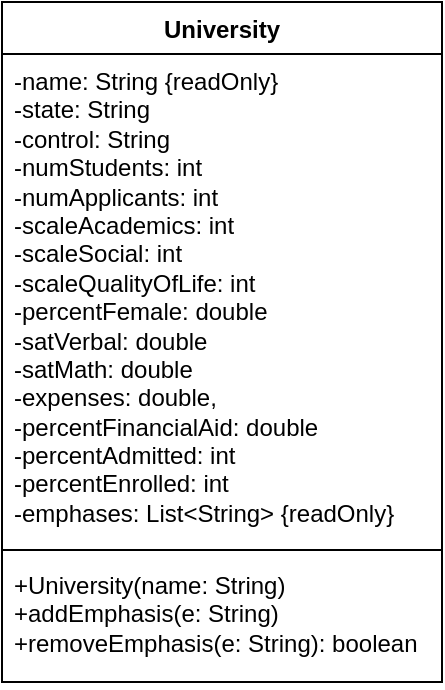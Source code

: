 <mxfile version="26.1.3">
  <diagram name="Page-1" id="6KTN4u6O23A8N2TNIm8g">
    <mxGraphModel dx="1434" dy="724" grid="1" gridSize="10" guides="1" tooltips="1" connect="1" arrows="1" fold="1" page="1" pageScale="1" pageWidth="850" pageHeight="1100" math="0" shadow="0">
      <root>
        <mxCell id="0" />
        <mxCell id="1" parent="0" />
        <mxCell id="VMCMAGIBe203YuJ1aWBW-1" value="University" style="swimlane;fontStyle=1;align=center;verticalAlign=top;childLayout=stackLayout;horizontal=1;startSize=26;horizontalStack=0;resizeParent=1;resizeParentMax=0;resizeLast=0;collapsible=1;marginBottom=0;whiteSpace=wrap;html=1;" vertex="1" parent="1">
          <mxGeometry x="600" y="180" width="220" height="340" as="geometry" />
        </mxCell>
        <mxCell id="VMCMAGIBe203YuJ1aWBW-2" value="&lt;div&gt;-name: String {readOnly}&lt;/div&gt;&lt;div&gt;-state: String&lt;/div&gt;&lt;div&gt;-control: String&lt;/div&gt;&lt;div&gt;-numStudents: int&lt;/div&gt;&lt;div&gt;-numApplicants: int&lt;/div&gt;&lt;div&gt;-scaleAcademics: int&lt;/div&gt;&lt;div&gt;-scaleSocial: int&lt;/div&gt;&lt;div&gt;-scaleQualityOfLife: int&lt;/div&gt;&lt;div&gt;-percentFemale: double&lt;/div&gt;&lt;div&gt;-satVerbal: double&lt;/div&gt;&lt;div&gt;-satMath: double&lt;/div&gt;&lt;div&gt;-expenses: double,&lt;/div&gt;&lt;div&gt;-percentFinancialAid: double&lt;/div&gt;&lt;div&gt;-percentAdmitted: int&lt;/div&gt;&lt;div&gt;-percentEnrolled: int&lt;/div&gt;&lt;div&gt;-emphases: List&amp;lt;String&amp;gt; {readOnly}&lt;/div&gt;" style="text;strokeColor=none;fillColor=none;align=left;verticalAlign=top;spacingLeft=4;spacingRight=4;overflow=hidden;rotatable=0;points=[[0,0.5],[1,0.5]];portConstraint=eastwest;whiteSpace=wrap;html=1;" vertex="1" parent="VMCMAGIBe203YuJ1aWBW-1">
          <mxGeometry y="26" width="220" height="244" as="geometry" />
        </mxCell>
        <mxCell id="VMCMAGIBe203YuJ1aWBW-3" value="" style="line;strokeWidth=1;fillColor=none;align=left;verticalAlign=middle;spacingTop=-1;spacingLeft=3;spacingRight=3;rotatable=0;labelPosition=right;points=[];portConstraint=eastwest;strokeColor=inherit;" vertex="1" parent="VMCMAGIBe203YuJ1aWBW-1">
          <mxGeometry y="270" width="220" height="8" as="geometry" />
        </mxCell>
        <mxCell id="VMCMAGIBe203YuJ1aWBW-4" value="&lt;div&gt;+University(name: String)&lt;/div&gt;&lt;div&gt;+addEmphasis(e: String)&lt;/div&gt;&lt;div&gt;+removeEmphasis(e: String): boolean&lt;br&gt;&lt;/div&gt;" style="text;strokeColor=none;fillColor=none;align=left;verticalAlign=top;spacingLeft=4;spacingRight=4;overflow=hidden;rotatable=0;points=[[0,0.5],[1,0.5]];portConstraint=eastwest;whiteSpace=wrap;html=1;" vertex="1" parent="VMCMAGIBe203YuJ1aWBW-1">
          <mxGeometry y="278" width="220" height="62" as="geometry" />
        </mxCell>
      </root>
    </mxGraphModel>
  </diagram>
</mxfile>
